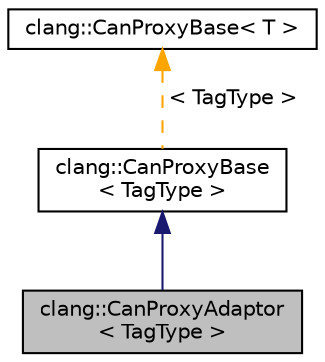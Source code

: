 digraph "clang::CanProxyAdaptor&lt; TagType &gt;"
{
 // LATEX_PDF_SIZE
  bgcolor="transparent";
  edge [fontname="Helvetica",fontsize="10",labelfontname="Helvetica",labelfontsize="10"];
  node [fontname="Helvetica",fontsize="10",shape=record];
  Node1 [label="clang::CanProxyAdaptor\l\< TagType \>",height=0.2,width=0.4,color="black", fillcolor="grey75", style="filled", fontcolor="black",tooltip=" "];
  Node2 -> Node1 [dir="back",color="midnightblue",fontsize="10",style="solid",fontname="Helvetica"];
  Node2 [label="clang::CanProxyBase\l\< TagType \>",height=0.2,width=0.4,color="black",URL="$classclang_1_1CanProxyBase.html",tooltip=" "];
  Node3 -> Node2 [dir="back",color="orange",fontsize="10",style="dashed",label=" \< TagType \>" ,fontname="Helvetica"];
  Node3 [label="clang::CanProxyBase\< T \>",height=0.2,width=0.4,color="black",URL="$classclang_1_1CanProxyBase.html",tooltip="Base class of all canonical proxy types, which is responsible for storing the underlying canonical ty..."];
}
